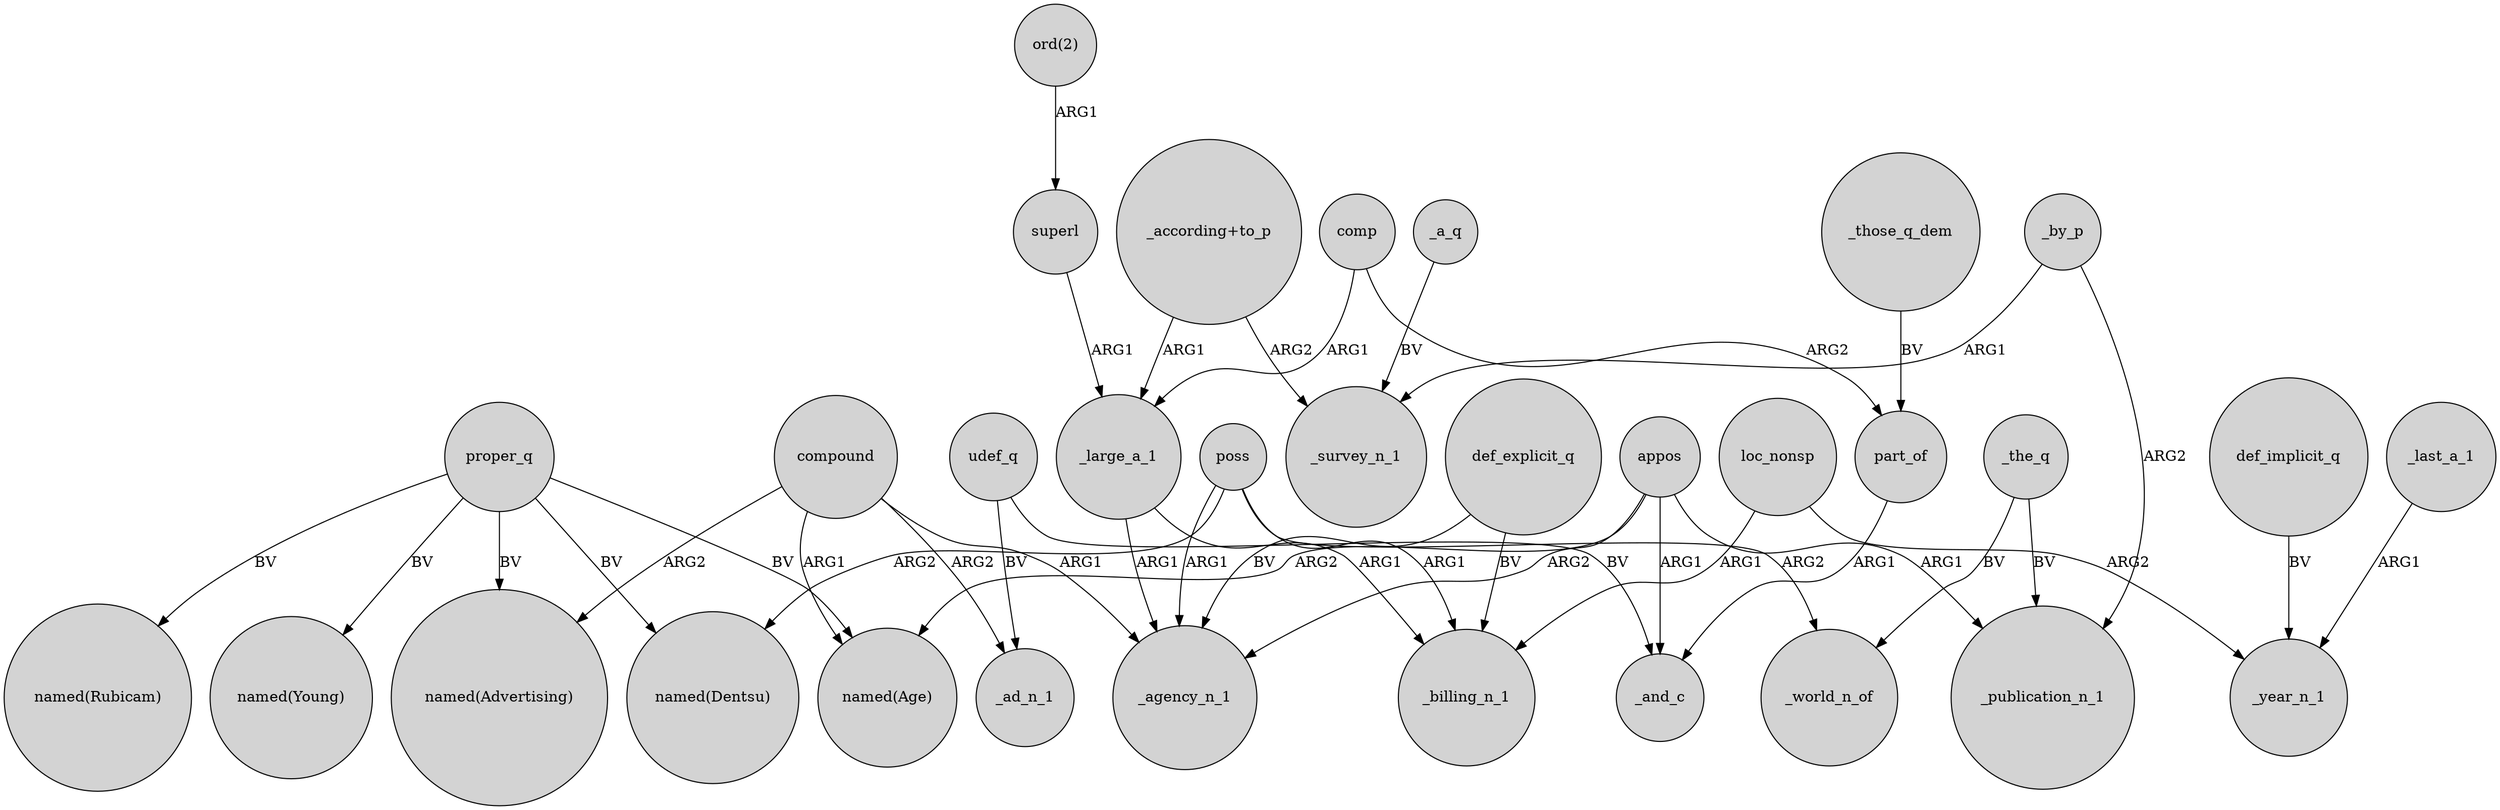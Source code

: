 digraph {
	node [shape=circle style=filled]
	superl -> _large_a_1 [label=ARG1]
	proper_q -> "named(Age)" [label=BV]
	_the_q -> _publication_n_1 [label=BV]
	"ord(2)" -> superl [label=ARG1]
	compound -> _agency_n_1 [label=ARG1]
	compound -> _ad_n_1 [label=ARG2]
	def_explicit_q -> _agency_n_1 [label=BV]
	def_implicit_q -> _year_n_1 [label=BV]
	appos -> _and_c [label=ARG1]
	comp -> _large_a_1 [label=ARG1]
	proper_q -> "named(Rubicam)" [label=BV]
	comp -> part_of [label=ARG2]
	appos -> "named(Age)" [label=ARG2]
	_large_a_1 -> _agency_n_1 [label=ARG1]
	compound -> "named(Age)" [label=ARG1]
	"_according+to_p" -> _survey_n_1 [label=ARG2]
	appos -> _publication_n_1 [label=ARG1]
	_a_q -> _survey_n_1 [label=BV]
	appos -> _agency_n_1 [label=ARG2]
	part_of -> _and_c [label=ARG1]
	def_explicit_q -> _billing_n_1 [label=BV]
	proper_q -> "named(Advertising)" [label=BV]
	_those_q_dem -> part_of [label=BV]
	"_according+to_p" -> _large_a_1 [label=ARG1]
	loc_nonsp -> _year_n_1 [label=ARG2]
	udef_q -> _ad_n_1 [label=BV]
	_last_a_1 -> _year_n_1 [label=ARG1]
	_by_p -> _publication_n_1 [label=ARG2]
	poss -> _agency_n_1 [label=ARG1]
	_large_a_1 -> _billing_n_1 [label=ARG1]
	poss -> _billing_n_1 [label=ARG1]
	proper_q -> "named(Young)" [label=BV]
	poss -> _world_n_of [label=ARG2]
	loc_nonsp -> _billing_n_1 [label=ARG1]
	proper_q -> "named(Dentsu)" [label=BV]
	poss -> "named(Dentsu)" [label=ARG2]
	udef_q -> _and_c [label=BV]
	_by_p -> _survey_n_1 [label=ARG1]
	_the_q -> _world_n_of [label=BV]
	compound -> "named(Advertising)" [label=ARG2]
}
